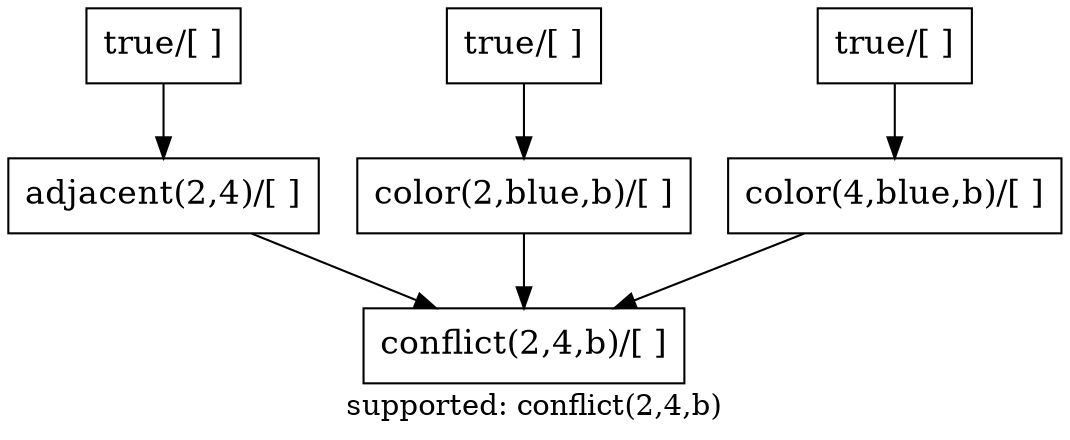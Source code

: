 digraph {
# layout=neato ;

node [fontsize=16;shape=rectangle];
#1 -- 2;
#1 -- 3;
#1 -- 4;
#1 -- 5;
#2 -- 3;
#2 -- 4;
#3 -- 4;
#4 -- 5;
label="supported: conflict(2,4,b)"
 A [label="conflict(2,4,b)/[ ]"];
 B [label="adjacent(2,4)/[ ]"];
 C [label="color(2,blue,b)/[ ]"];
 D [label="color(4,blue,b)/[ ]"];
 E [label="true/[ ]"];
 F [label="true/[ ]"];
 G [label="true/[ ]"];
 E -> B -> A ;
 F -> C -> A ;
 G -> D -> A ;
}